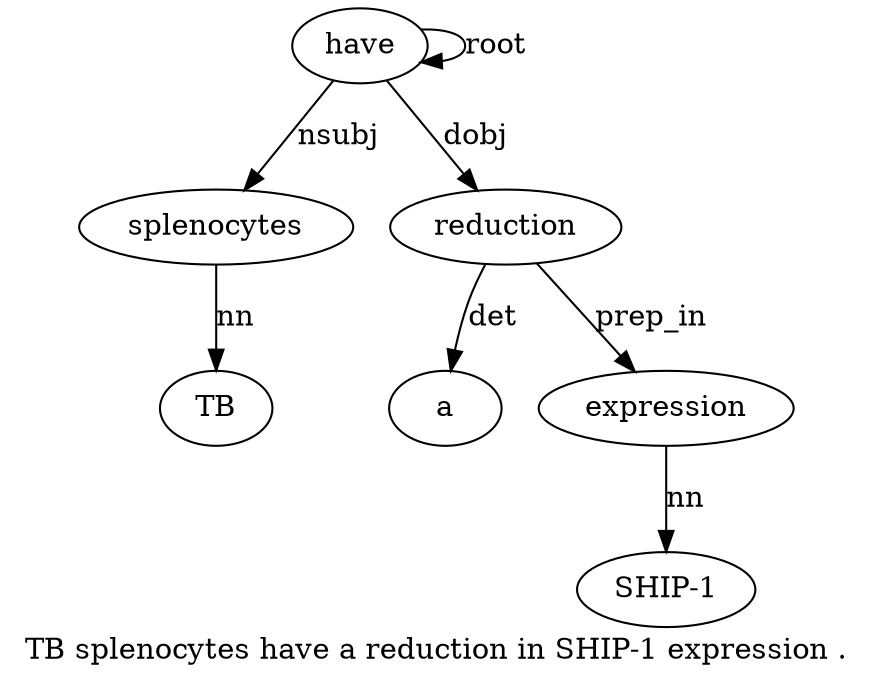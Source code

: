 digraph "TB splenocytes have a reduction in SHIP-1 expression ." {
label="TB splenocytes have a reduction in SHIP-1 expression .";
splenocytes2 [style=filled, fillcolor=white, label=splenocytes];
TB1 [style=filled, fillcolor=white, label=TB];
splenocytes2 -> TB1  [label=nn];
have3 [style=filled, fillcolor=white, label=have];
have3 -> splenocytes2  [label=nsubj];
have3 -> have3  [label=root];
reduction5 [style=filled, fillcolor=white, label=reduction];
a4 [style=filled, fillcolor=white, label=a];
reduction5 -> a4  [label=det];
have3 -> reduction5  [label=dobj];
expression8 [style=filled, fillcolor=white, label=expression];
"SHIP-17" [style=filled, fillcolor=white, label="SHIP-1"];
expression8 -> "SHIP-17"  [label=nn];
reduction5 -> expression8  [label=prep_in];
}

